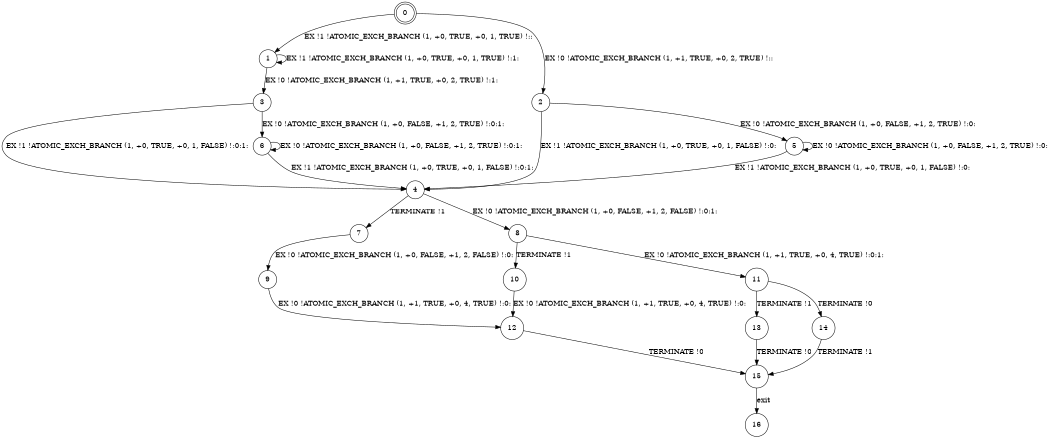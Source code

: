 digraph BCG {
size = "7, 10.5";
center = TRUE;
node [shape = circle];
0 [peripheries = 2];
0 -> 1 [label = "EX !1 !ATOMIC_EXCH_BRANCH (1, +0, TRUE, +0, 1, TRUE) !::"];
0 -> 2 [label = "EX !0 !ATOMIC_EXCH_BRANCH (1, +1, TRUE, +0, 2, TRUE) !::"];
1 -> 3 [label = "EX !0 !ATOMIC_EXCH_BRANCH (1, +1, TRUE, +0, 2, TRUE) !:1:"];
1 -> 1 [label = "EX !1 !ATOMIC_EXCH_BRANCH (1, +0, TRUE, +0, 1, TRUE) !:1:"];
2 -> 4 [label = "EX !1 !ATOMIC_EXCH_BRANCH (1, +0, TRUE, +0, 1, FALSE) !:0:"];
2 -> 5 [label = "EX !0 !ATOMIC_EXCH_BRANCH (1, +0, FALSE, +1, 2, TRUE) !:0:"];
3 -> 4 [label = "EX !1 !ATOMIC_EXCH_BRANCH (1, +0, TRUE, +0, 1, FALSE) !:0:1:"];
3 -> 6 [label = "EX !0 !ATOMIC_EXCH_BRANCH (1, +0, FALSE, +1, 2, TRUE) !:0:1:"];
4 -> 7 [label = "TERMINATE !1"];
4 -> 8 [label = "EX !0 !ATOMIC_EXCH_BRANCH (1, +0, FALSE, +1, 2, FALSE) !:0:1:"];
5 -> 4 [label = "EX !1 !ATOMIC_EXCH_BRANCH (1, +0, TRUE, +0, 1, FALSE) !:0:"];
5 -> 5 [label = "EX !0 !ATOMIC_EXCH_BRANCH (1, +0, FALSE, +1, 2, TRUE) !:0:"];
6 -> 4 [label = "EX !1 !ATOMIC_EXCH_BRANCH (1, +0, TRUE, +0, 1, FALSE) !:0:1:"];
6 -> 6 [label = "EX !0 !ATOMIC_EXCH_BRANCH (1, +0, FALSE, +1, 2, TRUE) !:0:1:"];
7 -> 9 [label = "EX !0 !ATOMIC_EXCH_BRANCH (1, +0, FALSE, +1, 2, FALSE) !:0:"];
8 -> 10 [label = "TERMINATE !1"];
8 -> 11 [label = "EX !0 !ATOMIC_EXCH_BRANCH (1, +1, TRUE, +0, 4, TRUE) !:0:1:"];
9 -> 12 [label = "EX !0 !ATOMIC_EXCH_BRANCH (1, +1, TRUE, +0, 4, TRUE) !:0:"];
10 -> 12 [label = "EX !0 !ATOMIC_EXCH_BRANCH (1, +1, TRUE, +0, 4, TRUE) !:0:"];
11 -> 13 [label = "TERMINATE !1"];
11 -> 14 [label = "TERMINATE !0"];
12 -> 15 [label = "TERMINATE !0"];
13 -> 15 [label = "TERMINATE !0"];
14 -> 15 [label = "TERMINATE !1"];
15 -> 16 [label = "exit"];
}
